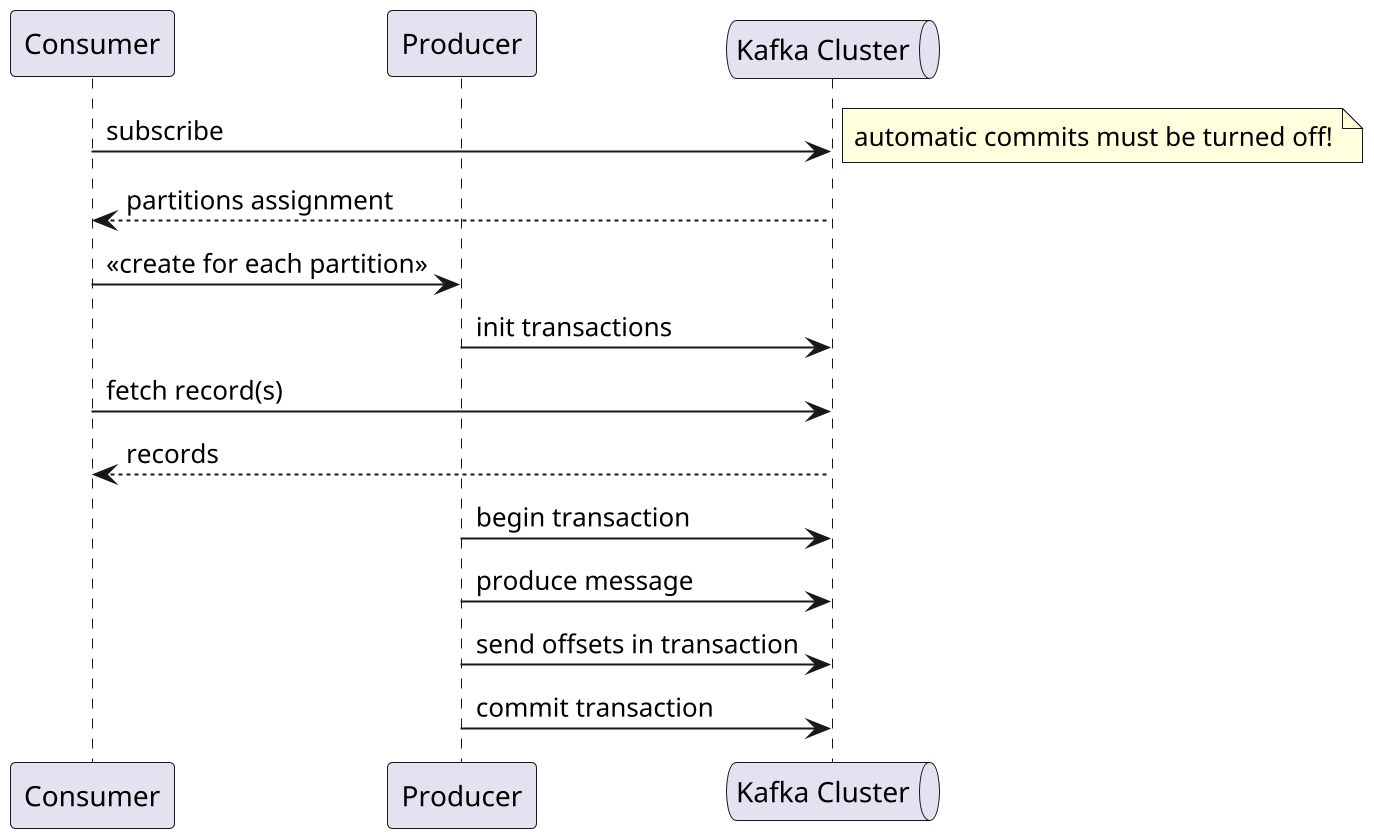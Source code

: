 @startuml
scale 2

participant Consumer as consumer
participant Producer as producer
queue "Kafka Cluster" as kafka

consumer -> kafka: subscribe
note right
    automatic commits must be turned off!
end note
kafka --> consumer: partitions assignment
consumer -> producer: << create for each partition >>
producer -> kafka: init transactions
consumer -> kafka: fetch record(s)
kafka --> consumer: records
producer -> kafka: begin transaction
producer -> kafka: produce message
producer -> kafka: send offsets in transaction
producer -> kafka: commit transaction

@enduml